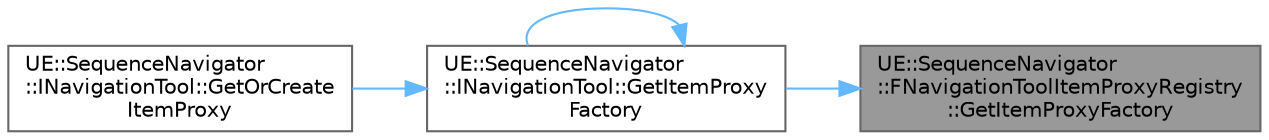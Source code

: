 digraph "UE::SequenceNavigator::FNavigationToolItemProxyRegistry::GetItemProxyFactory"
{
 // INTERACTIVE_SVG=YES
 // LATEX_PDF_SIZE
  bgcolor="transparent";
  edge [fontname=Helvetica,fontsize=10,labelfontname=Helvetica,labelfontsize=10];
  node [fontname=Helvetica,fontsize=10,shape=box,height=0.2,width=0.4];
  rankdir="RL";
  Node1 [id="Node000001",label="UE::SequenceNavigator\l::FNavigationToolItemProxyRegistry\l::GetItemProxyFactory",height=0.2,width=0.4,color="gray40", fillcolor="grey60", style="filled", fontcolor="black",tooltip="Gets the Item Proxy Factory for the given Item Proxy Type Name."];
  Node1 -> Node2 [id="edge1_Node000001_Node000002",dir="back",color="steelblue1",style="solid",tooltip=" "];
  Node2 [id="Node000002",label="UE::SequenceNavigator\l::INavigationTool::GetItemProxy\lFactory",height=0.2,width=0.4,color="grey40", fillcolor="white", style="filled",URL="$d4/dbb/classUE_1_1SequenceNavigator_1_1INavigationTool.html#a89bf829497727bc91a0c61ab25b57229",tooltip="Tries to find the Item Proxy Factory for the given Item Proxy Type Name."];
  Node2 -> Node2 [id="edge2_Node000002_Node000002",dir="back",color="steelblue1",style="solid",tooltip=" "];
  Node2 -> Node3 [id="edge3_Node000002_Node000003",dir="back",color="steelblue1",style="solid",tooltip=" "];
  Node3 [id="Node000003",label="UE::SequenceNavigator\l::INavigationTool::GetOrCreate\lItemProxy",height=0.2,width=0.4,color="grey40", fillcolor="white", style="filled",URL="$d4/dbb/classUE_1_1SequenceNavigator_1_1INavigationTool.html#ac9f86bc6c667addc7ac2e871f889c51e",tooltip="Tries to get the Item Proxy Factory for the given Item Proxy type, first trying the Navigation Tool R..."];
}
